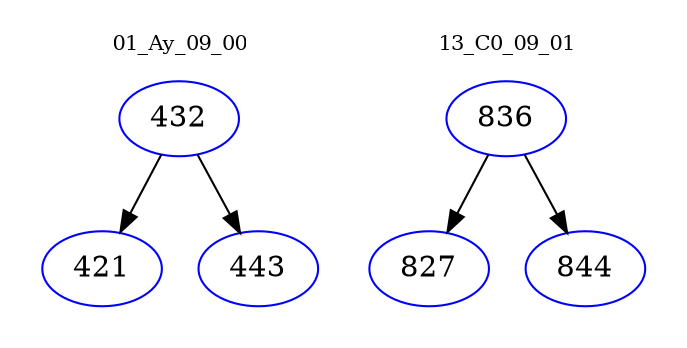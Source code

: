 digraph{
subgraph cluster_0 {
color = white
label = "01_Ay_09_00";
fontsize=10;
T0_432 [label="432", color="blue"]
T0_432 -> T0_421 [color="black"]
T0_421 [label="421", color="blue"]
T0_432 -> T0_443 [color="black"]
T0_443 [label="443", color="blue"]
}
subgraph cluster_1 {
color = white
label = "13_C0_09_01";
fontsize=10;
T1_836 [label="836", color="blue"]
T1_836 -> T1_827 [color="black"]
T1_827 [label="827", color="blue"]
T1_836 -> T1_844 [color="black"]
T1_844 [label="844", color="blue"]
}
}

